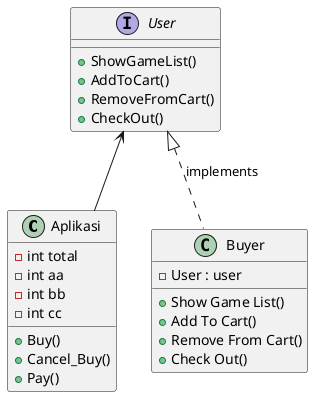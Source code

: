 @startuml

class Aplikasi{
    -int total
    -int aa
    -int bb
    -int cc
    +Buy()
    +Cancel_Buy()
    +Pay()
}

Interface User {
  +ShowGameList()
  +AddToCart()
  +RemoveFromCart()
  +CheckOut()
}

class Buyer  {
  -User : user
  +Show Game List()
  +Add To Cart()
  +Remove From Cart()
  +Check Out()
}



User <|.. Buyer : implements
User <-- Aplikasi

@enduml